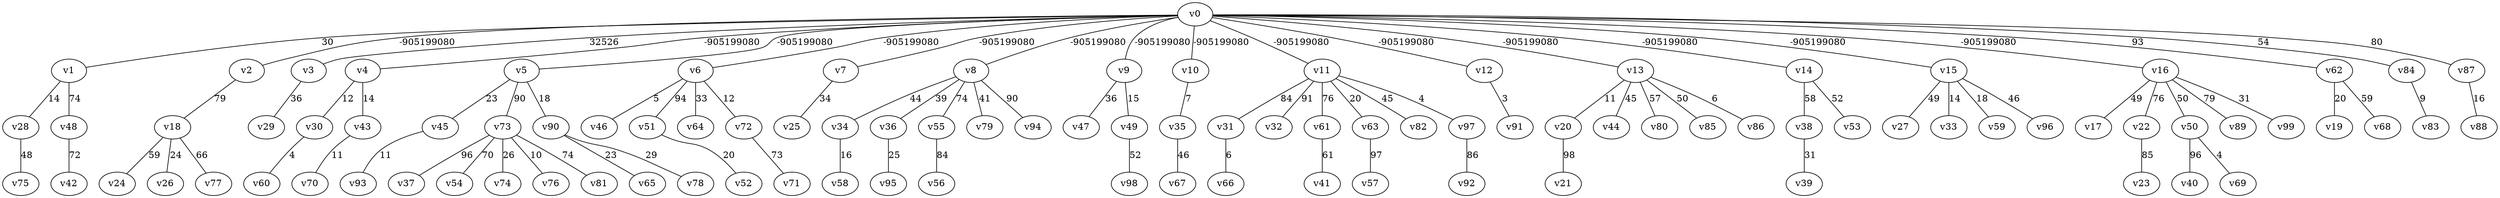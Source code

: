 graph gn100_bfs {
v0 -- v1 [label = "30"];
v0 -- v2 [label = "-905199080"];
v0 -- v3 [label = "32526"];
v0 -- v4 [label = "-905199080"];
v0 -- v5 [label = "-905199080"];
v0 -- v6 [label = "-905199080"];
v0 -- v7 [label = "-905199080"];
v0 -- v8 [label = "-905199080"];
v0 -- v9 [label = "-905199080"];
v0 -- v10 [label = "-905199080"];
v0 -- v11 [label = "-905199080"];
v0 -- v12 [label = "-905199080"];
v0 -- v13 [label = "-905199080"];
v0 -- v14 [label = "-905199080"];
v0 -- v15 [label = "-905199080"];
v0 -- v16 [label = "-905199080"];
v0 -- v62 [label = "93"];
v0 -- v84 [label = "54"];
v0 -- v87 [label = "80"];
v1 -- v28 [label = "14"];
v1 -- v48 [label = "74"];
v2 -- v18 [label = "79"];
v3 -- v29 [label = "36"];
v4 -- v30 [label = "12"];
v4 -- v43 [label = "14"];
v5 -- v45 [label = "23"];
v5 -- v73 [label = "90"];
v5 -- v90 [label = "18"];
v6 -- v46 [label = "5"];
v6 -- v51 [label = "94"];
v6 -- v64 [label = "33"];
v6 -- v72 [label = "12"];
v7 -- v25 [label = "34"];
v8 -- v34 [label = "44"];
v8 -- v36 [label = "39"];
v8 -- v55 [label = "74"];
v8 -- v79 [label = "41"];
v8 -- v94 [label = "90"];
v9 -- v47 [label = "36"];
v9 -- v49 [label = "15"];
v10 -- v35 [label = "7"];
v11 -- v31 [label = "84"];
v11 -- v32 [label = "91"];
v11 -- v61 [label = "76"];
v11 -- v63 [label = "20"];
v11 -- v82 [label = "45"];
v11 -- v97 [label = "4"];
v12 -- v91 [label = "3"];
v13 -- v20 [label = "11"];
v13 -- v44 [label = "45"];
v13 -- v80 [label = "57"];
v13 -- v85 [label = "50"];
v13 -- v86 [label = "6"];
v14 -- v38 [label = "58"];
v14 -- v53 [label = "52"];
v15 -- v27 [label = "49"];
v15 -- v33 [label = "14"];
v15 -- v59 [label = "18"];
v15 -- v96 [label = "46"];
v16 -- v17 [label = "49"];
v16 -- v22 [label = "76"];
v16 -- v50 [label = "50"];
v16 -- v89 [label = "79"];
v16 -- v99 [label = "31"];
v62 -- v19 [label = "20"];
v62 -- v68 [label = "59"];
v84 -- v83 [label = "9"];
v87 -- v88 [label = "16"];
v28 -- v75 [label = "48"];
v48 -- v42 [label = "72"];
v18 -- v24 [label = "59"];
v18 -- v26 [label = "24"];
v18 -- v77 [label = "66"];
v30 -- v60 [label = "4"];
v43 -- v70 [label = "11"];
v45 -- v93 [label = "11"];
v73 -- v37 [label = "96"];
v73 -- v54 [label = "70"];
v73 -- v74 [label = "26"];
v73 -- v76 [label = "10"];
v73 -- v81 [label = "74"];
v90 -- v65 [label = "23"];
v90 -- v78 [label = "29"];
v51 -- v52 [label = "20"];
v72 -- v71 [label = "73"];
v34 -- v58 [label = "16"];
v36 -- v95 [label = "25"];
v55 -- v56 [label = "84"];
v49 -- v98 [label = "52"];
v35 -- v67 [label = "46"];
v31 -- v66 [label = "6"];
v61 -- v41 [label = "61"];
v63 -- v57 [label = "97"];
v97 -- v92 [label = "86"];
v20 -- v21 [label = "98"];
v38 -- v39 [label = "31"];
v22 -- v23 [label = "85"];
v50 -- v40 [label = "96"];
v50 -- v69 [label = "4"];
}